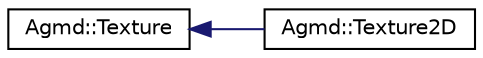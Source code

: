 digraph "Graphical Class Hierarchy"
{
  edge [fontname="Helvetica",fontsize="10",labelfontname="Helvetica",labelfontsize="10"];
  node [fontname="Helvetica",fontsize="10",shape=record];
  rankdir="LR";
  Node1 [label="Agmd::Texture",height=0.2,width=0.4,color="black", fillcolor="white", style="filled",URL="$class_agmd_1_1_texture.html"];
  Node1 -> Node2 [dir="back",color="midnightblue",fontsize="10",style="solid",fontname="Helvetica"];
  Node2 [label="Agmd::Texture2D",height=0.2,width=0.4,color="black", fillcolor="white", style="filled",URL="$class_agmd_1_1_texture2_d.html"];
}
